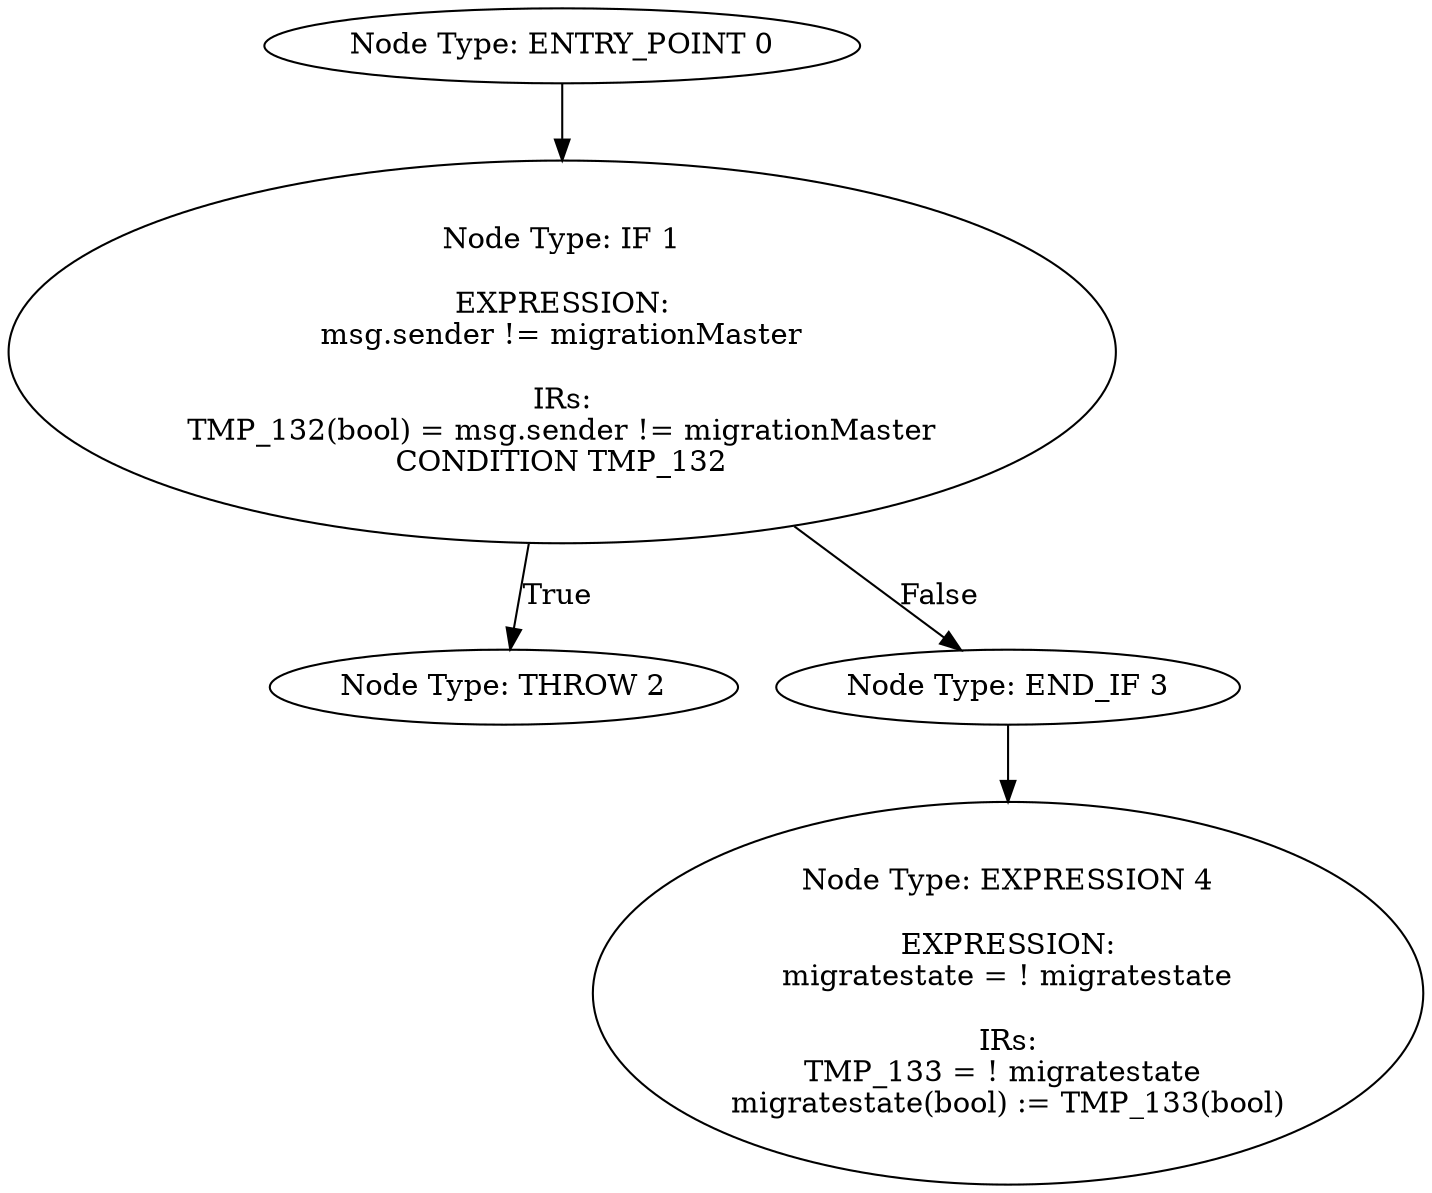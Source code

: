 digraph{
0[label="Node Type: ENTRY_POINT 0
"];
0->1;
1[label="Node Type: IF 1

EXPRESSION:
msg.sender != migrationMaster

IRs:
TMP_132(bool) = msg.sender != migrationMaster
CONDITION TMP_132"];
1->2[label="True"];
1->3[label="False"];
2[label="Node Type: THROW 2
"];
3[label="Node Type: END_IF 3
"];
3->4;
4[label="Node Type: EXPRESSION 4

EXPRESSION:
migratestate = ! migratestate

IRs:
TMP_133 = ! migratestate 
migratestate(bool) := TMP_133(bool)"];
}

